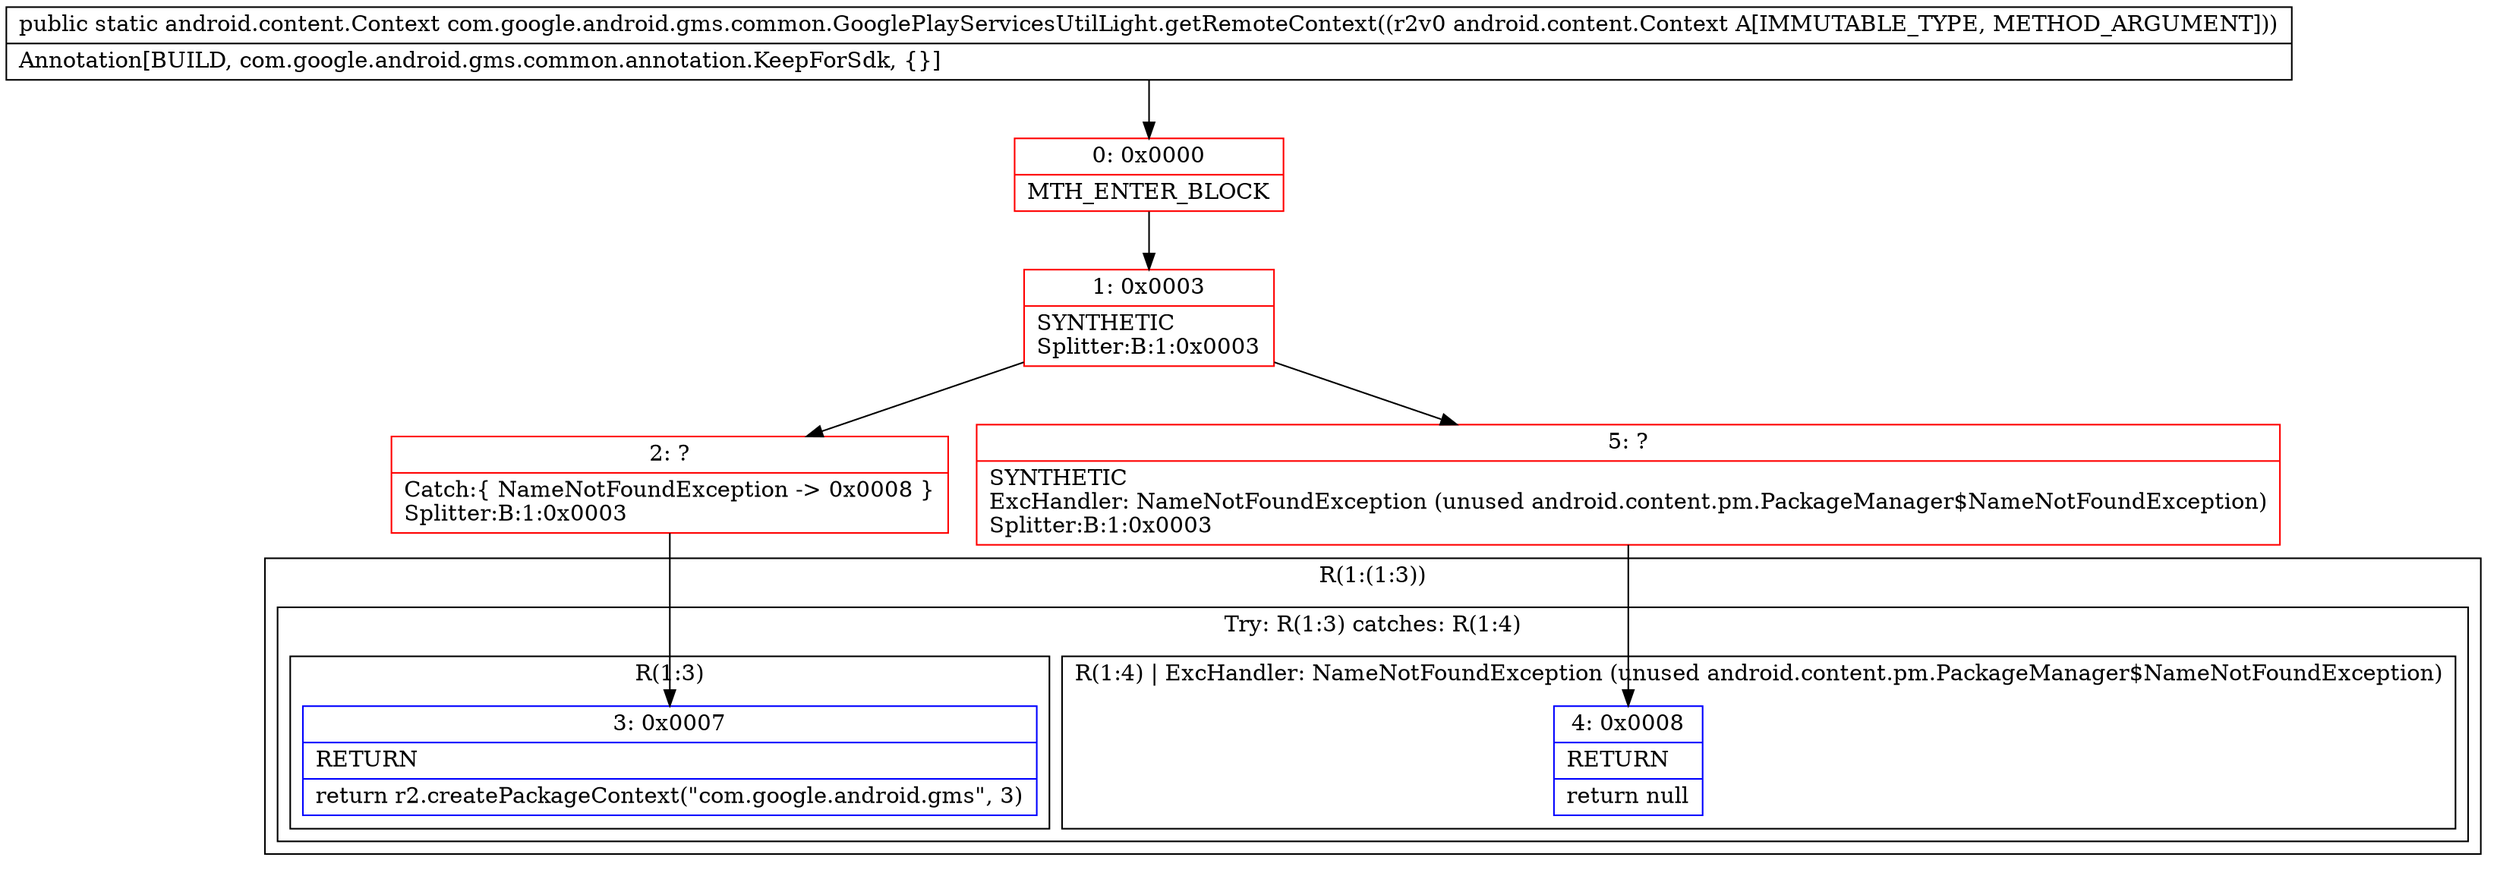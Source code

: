 digraph "CFG forcom.google.android.gms.common.GooglePlayServicesUtilLight.getRemoteContext(Landroid\/content\/Context;)Landroid\/content\/Context;" {
subgraph cluster_Region_1490353493 {
label = "R(1:(1:3))";
node [shape=record,color=blue];
subgraph cluster_TryCatchRegion_1161106871 {
label = "Try: R(1:3) catches: R(1:4)";
node [shape=record,color=blue];
subgraph cluster_Region_669475475 {
label = "R(1:3)";
node [shape=record,color=blue];
Node_3 [shape=record,label="{3\:\ 0x0007|RETURN\l|return r2.createPackageContext(\"com.google.android.gms\", 3)\l}"];
}
subgraph cluster_Region_1327828984 {
label = "R(1:4) | ExcHandler: NameNotFoundException (unused android.content.pm.PackageManager$NameNotFoundException)\l";
node [shape=record,color=blue];
Node_4 [shape=record,label="{4\:\ 0x0008|RETURN\l|return null\l}"];
}
}
}
subgraph cluster_Region_1327828984 {
label = "R(1:4) | ExcHandler: NameNotFoundException (unused android.content.pm.PackageManager$NameNotFoundException)\l";
node [shape=record,color=blue];
Node_4 [shape=record,label="{4\:\ 0x0008|RETURN\l|return null\l}"];
}
Node_0 [shape=record,color=red,label="{0\:\ 0x0000|MTH_ENTER_BLOCK\l}"];
Node_1 [shape=record,color=red,label="{1\:\ 0x0003|SYNTHETIC\lSplitter:B:1:0x0003\l}"];
Node_2 [shape=record,color=red,label="{2\:\ ?|Catch:\{ NameNotFoundException \-\> 0x0008 \}\lSplitter:B:1:0x0003\l}"];
Node_5 [shape=record,color=red,label="{5\:\ ?|SYNTHETIC\lExcHandler: NameNotFoundException (unused android.content.pm.PackageManager$NameNotFoundException)\lSplitter:B:1:0x0003\l}"];
MethodNode[shape=record,label="{public static android.content.Context com.google.android.gms.common.GooglePlayServicesUtilLight.getRemoteContext((r2v0 android.content.Context A[IMMUTABLE_TYPE, METHOD_ARGUMENT]))  | Annotation[BUILD, com.google.android.gms.common.annotation.KeepForSdk, \{\}]\l}"];
MethodNode -> Node_0;
Node_0 -> Node_1;
Node_1 -> Node_2;
Node_1 -> Node_5;
Node_2 -> Node_3;
Node_5 -> Node_4;
}


